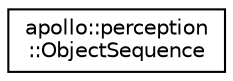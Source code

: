 digraph "Graphical Class Hierarchy"
{
  edge [fontname="Helvetica",fontsize="10",labelfontname="Helvetica",labelfontsize="10"];
  node [fontname="Helvetica",fontsize="10",shape=record];
  rankdir="LR";
  Node1 [label="apollo::perception\l::ObjectSequence",height=0.2,width=0.4,color="black", fillcolor="white", style="filled",URL="$classapollo_1_1perception_1_1ObjectSequence.html"];
}
